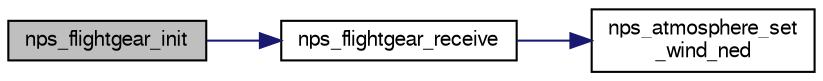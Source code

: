 digraph "nps_flightgear_init"
{
  edge [fontname="FreeSans",fontsize="10",labelfontname="FreeSans",labelfontsize="10"];
  node [fontname="FreeSans",fontsize="10",shape=record];
  rankdir="LR";
  Node1 [label="nps_flightgear_init",height=0.2,width=0.4,color="black", fillcolor="grey75", style="filled", fontcolor="black"];
  Node1 -> Node2 [color="midnightblue",fontsize="10",style="solid",fontname="FreeSans"];
  Node2 [label="nps_flightgear_receive",height=0.2,width=0.4,color="black", fillcolor="white", style="filled",URL="$nps__flightgear_8c.html#a038db04936c97960d60df95569f61d9b",tooltip="Receive Flight Gear environment messages. "];
  Node2 -> Node3 [color="midnightblue",fontsize="10",style="solid",fontname="FreeSans"];
  Node3 [label="nps_atmosphere_set\l_wind_ned",height=0.2,width=0.4,color="black", fillcolor="white", style="filled",URL="$nps__atmosphere_8c.html#a0c302a2aca854b5dbc792b93decc0fb2"];
}
